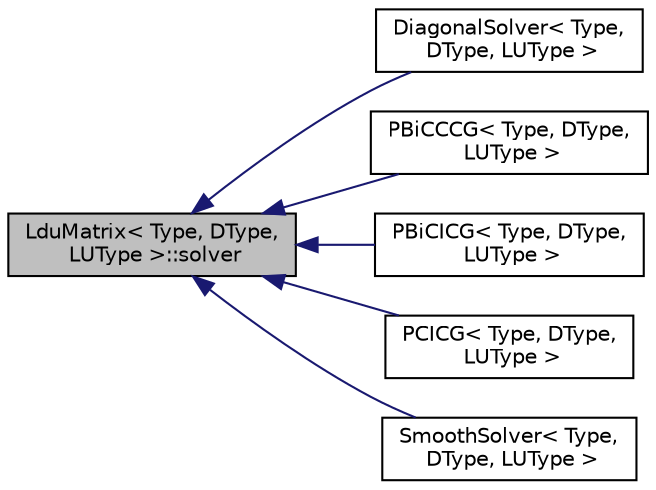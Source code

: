 digraph "LduMatrix&lt; Type, DType, LUType &gt;::solver"
{
  bgcolor="transparent";
  edge [fontname="Helvetica",fontsize="10",labelfontname="Helvetica",labelfontsize="10"];
  node [fontname="Helvetica",fontsize="10",shape=record];
  rankdir="LR";
  Node1 [label="LduMatrix\< Type, DType,\l LUType \>::solver",height=0.2,width=0.4,color="black", fillcolor="grey75", style="filled", fontcolor="black"];
  Node1 -> Node2 [dir="back",color="midnightblue",fontsize="10",style="solid",fontname="Helvetica"];
  Node2 [label="DiagonalSolver\< Type,\l DType, LUType \>",height=0.2,width=0.4,color="black",URL="$a00525.html",tooltip="Foam::DiagonalSolver. "];
  Node1 -> Node3 [dir="back",color="midnightblue",fontsize="10",style="solid",fontname="Helvetica"];
  Node3 [label="PBiCCCG\< Type, DType,\l LUType \>",height=0.2,width=0.4,color="black",URL="$a01864.html",tooltip="Preconditioned bi-conjugate gradient solver for asymmetric lduMatrices using a run-time selectable pr..."];
  Node1 -> Node4 [dir="back",color="midnightblue",fontsize="10",style="solid",fontname="Helvetica"];
  Node4 [label="PBiCICG\< Type, DType,\l LUType \>",height=0.2,width=0.4,color="black",URL="$a01866.html",tooltip="Preconditioned bi-conjugate gradient solver for asymmetric lduMatrices using a run-time selectable pr..."];
  Node1 -> Node5 [dir="back",color="midnightblue",fontsize="10",style="solid",fontname="Helvetica"];
  Node5 [label="PCICG\< Type, DType,\l LUType \>",height=0.2,width=0.4,color="black",URL="$a01868.html",tooltip="Preconditioned conjugate gradient solver for symmetric lduMatrices using a run-time selectable precon..."];
  Node1 -> Node6 [dir="back",color="midnightblue",fontsize="10",style="solid",fontname="Helvetica"];
  Node6 [label="SmoothSolver\< Type,\l DType, LUType \>",height=0.2,width=0.4,color="black",URL="$a02439.html",tooltip="Iterative solver for symmetric and assymetric matrices which uses a run-time selected smoother e..."];
}
